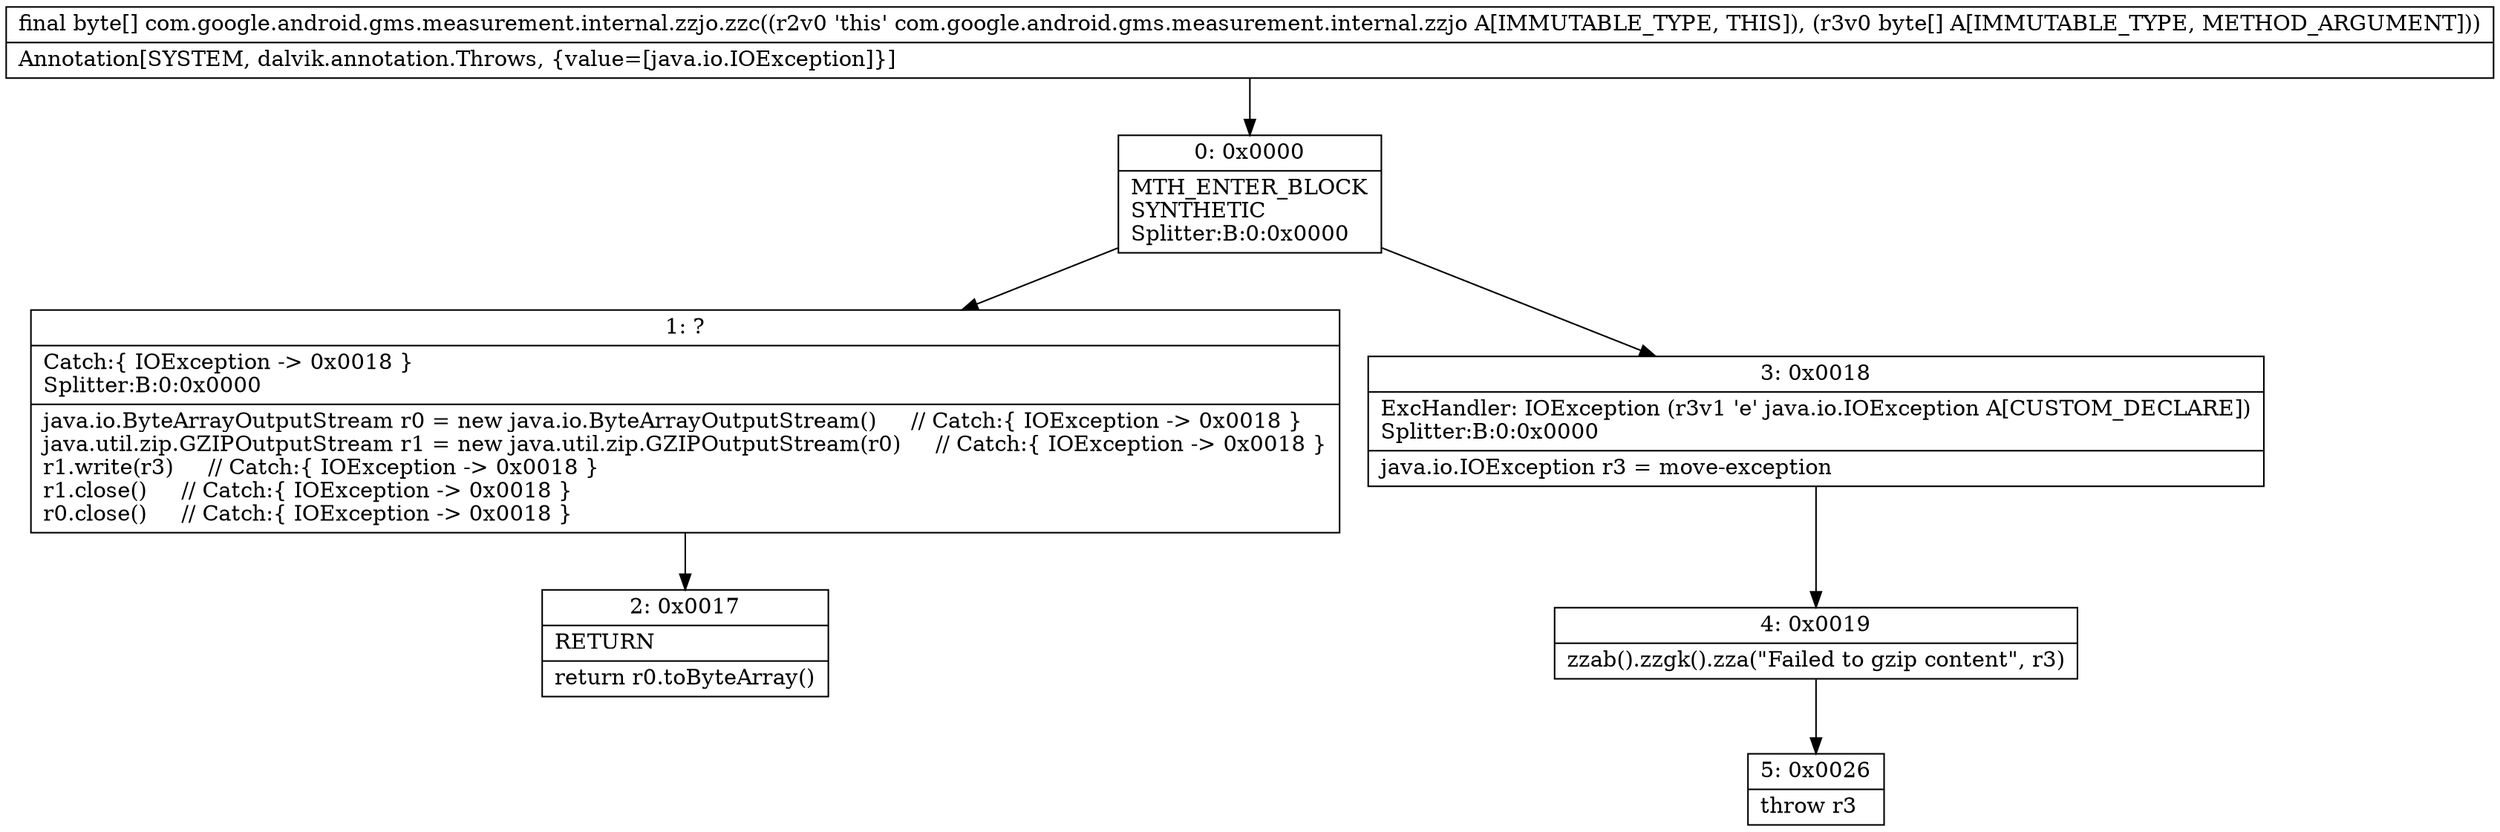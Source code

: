 digraph "CFG forcom.google.android.gms.measurement.internal.zzjo.zzc([B)[B" {
Node_0 [shape=record,label="{0\:\ 0x0000|MTH_ENTER_BLOCK\lSYNTHETIC\lSplitter:B:0:0x0000\l}"];
Node_1 [shape=record,label="{1\:\ ?|Catch:\{ IOException \-\> 0x0018 \}\lSplitter:B:0:0x0000\l|java.io.ByteArrayOutputStream r0 = new java.io.ByteArrayOutputStream()     \/\/ Catch:\{ IOException \-\> 0x0018 \}\ljava.util.zip.GZIPOutputStream r1 = new java.util.zip.GZIPOutputStream(r0)     \/\/ Catch:\{ IOException \-\> 0x0018 \}\lr1.write(r3)     \/\/ Catch:\{ IOException \-\> 0x0018 \}\lr1.close()     \/\/ Catch:\{ IOException \-\> 0x0018 \}\lr0.close()     \/\/ Catch:\{ IOException \-\> 0x0018 \}\l}"];
Node_2 [shape=record,label="{2\:\ 0x0017|RETURN\l|return r0.toByteArray()\l}"];
Node_3 [shape=record,label="{3\:\ 0x0018|ExcHandler: IOException (r3v1 'e' java.io.IOException A[CUSTOM_DECLARE])\lSplitter:B:0:0x0000\l|java.io.IOException r3 = move\-exception\l}"];
Node_4 [shape=record,label="{4\:\ 0x0019|zzab().zzgk().zza(\"Failed to gzip content\", r3)\l}"];
Node_5 [shape=record,label="{5\:\ 0x0026|throw r3\l}"];
MethodNode[shape=record,label="{final byte[] com.google.android.gms.measurement.internal.zzjo.zzc((r2v0 'this' com.google.android.gms.measurement.internal.zzjo A[IMMUTABLE_TYPE, THIS]), (r3v0 byte[] A[IMMUTABLE_TYPE, METHOD_ARGUMENT]))  | Annotation[SYSTEM, dalvik.annotation.Throws, \{value=[java.io.IOException]\}]\l}"];
MethodNode -> Node_0;
Node_0 -> Node_1;
Node_0 -> Node_3;
Node_1 -> Node_2;
Node_3 -> Node_4;
Node_4 -> Node_5;
}

